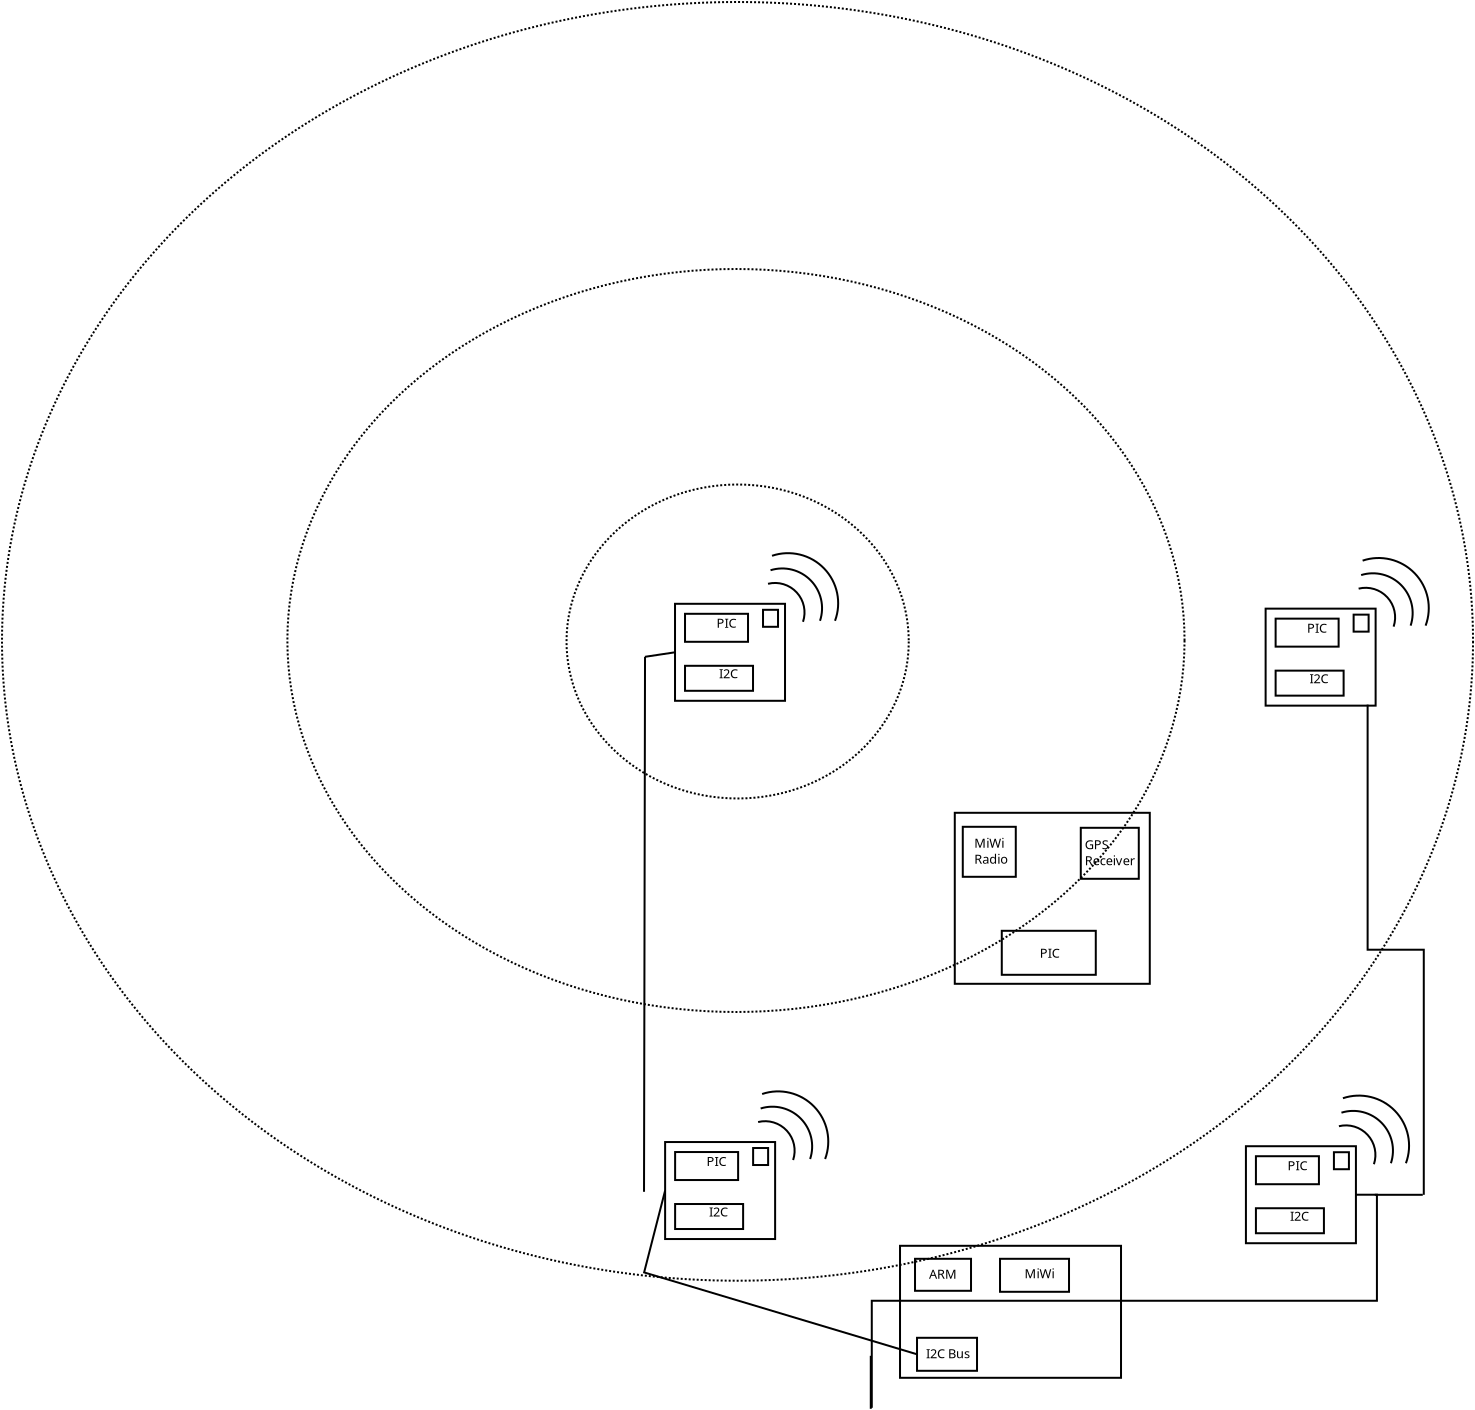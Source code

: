 <?xml version="1.0" encoding="UTF-8"?>
<dia:diagram xmlns:dia="http://www.lysator.liu.se/~alla/dia/">
  <dia:layer name="Background" visible="true" active="true">
    <dia:object type="Standard - Box" version="0" id="O0">
      <dia:attribute name="obj_pos">
        <dia:point val="5.1,4.35"/>
      </dia:attribute>
      <dia:attribute name="obj_bb">
        <dia:rectangle val="5.05,4.3;10.65,9.25"/>
      </dia:attribute>
      <dia:attribute name="elem_corner">
        <dia:point val="5.1,4.35"/>
      </dia:attribute>
      <dia:attribute name="elem_width">
        <dia:real val="5.5"/>
      </dia:attribute>
      <dia:attribute name="elem_height">
        <dia:real val="4.85"/>
      </dia:attribute>
      <dia:attribute name="show_background">
        <dia:boolean val="true"/>
      </dia:attribute>
    </dia:object>
    <dia:object type="Standard - Box" version="0" id="O1">
      <dia:attribute name="obj_pos">
        <dia:point val="5.6,4.85"/>
      </dia:attribute>
      <dia:attribute name="obj_bb">
        <dia:rectangle val="5.55,4.8;8.8,6.3"/>
      </dia:attribute>
      <dia:attribute name="elem_corner">
        <dia:point val="5.6,4.85"/>
      </dia:attribute>
      <dia:attribute name="elem_width">
        <dia:real val="3.15"/>
      </dia:attribute>
      <dia:attribute name="elem_height">
        <dia:real val="1.4"/>
      </dia:attribute>
      <dia:attribute name="show_background">
        <dia:boolean val="true"/>
      </dia:attribute>
    </dia:object>
    <dia:object type="Standard - Box" version="0" id="O2">
      <dia:attribute name="obj_pos">
        <dia:point val="5.6,7.45"/>
      </dia:attribute>
      <dia:attribute name="obj_bb">
        <dia:rectangle val="5.55,7.4;9.05,8.75"/>
      </dia:attribute>
      <dia:attribute name="elem_corner">
        <dia:point val="5.6,7.45"/>
      </dia:attribute>
      <dia:attribute name="elem_width">
        <dia:real val="3.4"/>
      </dia:attribute>
      <dia:attribute name="elem_height">
        <dia:real val="1.25"/>
      </dia:attribute>
      <dia:attribute name="show_background">
        <dia:boolean val="true"/>
      </dia:attribute>
    </dia:object>
    <dia:object type="Standard - Box" version="0" id="O3">
      <dia:attribute name="obj_pos">
        <dia:point val="9.5,4.65"/>
      </dia:attribute>
      <dia:attribute name="obj_bb">
        <dia:rectangle val="9.45,4.6;10.3,5.55"/>
      </dia:attribute>
      <dia:attribute name="elem_corner">
        <dia:point val="9.5,4.65"/>
      </dia:attribute>
      <dia:attribute name="elem_width">
        <dia:real val="0.75"/>
      </dia:attribute>
      <dia:attribute name="elem_height">
        <dia:real val="0.85"/>
      </dia:attribute>
      <dia:attribute name="show_background">
        <dia:boolean val="true"/>
      </dia:attribute>
    </dia:object>
    <dia:object type="Standard - Arc" version="0" id="O4">
      <dia:attribute name="obj_pos">
        <dia:point val="9.75,3.35"/>
      </dia:attribute>
      <dia:attribute name="obj_bb">
        <dia:rectangle val="9.679,3.258;11.626,5.321"/>
      </dia:attribute>
      <dia:attribute name="conn_endpoints">
        <dia:point val="9.75,3.35"/>
        <dia:point val="11.5,5.25"/>
      </dia:attribute>
      <dia:attribute name="curve_distance">
        <dia:real val="-0.762"/>
      </dia:attribute>
    </dia:object>
    <dia:object type="Standard - Arc" version="0" id="O5">
      <dia:attribute name="obj_pos">
        <dia:point val="9.876,2.672"/>
      </dia:attribute>
      <dia:attribute name="obj_bb">
        <dia:rectangle val="9.805,2.533;12.502,5.271"/>
      </dia:attribute>
      <dia:attribute name="conn_endpoints">
        <dia:point val="9.876,2.672"/>
        <dia:point val="12.35,5.2"/>
      </dia:attribute>
      <dia:attribute name="curve_distance">
        <dia:real val="-1.08"/>
      </dia:attribute>
    </dia:object>
    <dia:object type="Standard - Arc" version="0" id="O6">
      <dia:attribute name="obj_pos">
        <dia:point val="9.95,1.95"/>
      </dia:attribute>
      <dia:attribute name="obj_bb">
        <dia:rectangle val="9.879,1.768;13.308,5.271"/>
      </dia:attribute>
      <dia:attribute name="conn_endpoints">
        <dia:point val="9.95,1.95"/>
        <dia:point val="13.1,5.2"/>
      </dia:attribute>
      <dia:attribute name="curve_distance">
        <dia:real val="-1.429"/>
      </dia:attribute>
    </dia:object>
    <dia:object type="Standard - Text" version="1" id="O7">
      <dia:attribute name="obj_pos">
        <dia:point val="7.175,5.55"/>
      </dia:attribute>
      <dia:attribute name="obj_bb">
        <dia:rectangle val="7.175,4.936;8.216,5.737"/>
      </dia:attribute>
      <dia:attribute name="text">
        <dia:composite type="text">
          <dia:attribute name="string">
            <dia:string>#PIC#</dia:string>
          </dia:attribute>
          <dia:attribute name="font">
            <dia:font family="sans" style="0" name="Helvetica"/>
          </dia:attribute>
          <dia:attribute name="height">
            <dia:real val="0.8"/>
          </dia:attribute>
          <dia:attribute name="pos">
            <dia:point val="7.175,5.55"/>
          </dia:attribute>
          <dia:attribute name="color">
            <dia:color val="#000000"/>
          </dia:attribute>
          <dia:attribute name="alignment">
            <dia:enum val="0"/>
          </dia:attribute>
        </dia:composite>
      </dia:attribute>
      <dia:attribute name="valign">
        <dia:enum val="3"/>
      </dia:attribute>
      <dia:connections>
        <dia:connection handle="0" to="O1" connection="8"/>
      </dia:connections>
    </dia:object>
    <dia:object type="Standard - Text" version="1" id="O8">
      <dia:attribute name="obj_pos">
        <dia:point val="7.3,8.075"/>
      </dia:attribute>
      <dia:attribute name="obj_bb">
        <dia:rectangle val="7.3,7.461;8.364,8.262"/>
      </dia:attribute>
      <dia:attribute name="text">
        <dia:composite type="text">
          <dia:attribute name="string">
            <dia:string>#I2C#</dia:string>
          </dia:attribute>
          <dia:attribute name="font">
            <dia:font family="sans" style="0" name="Helvetica"/>
          </dia:attribute>
          <dia:attribute name="height">
            <dia:real val="0.8"/>
          </dia:attribute>
          <dia:attribute name="pos">
            <dia:point val="7.3,8.075"/>
          </dia:attribute>
          <dia:attribute name="color">
            <dia:color val="#000000"/>
          </dia:attribute>
          <dia:attribute name="alignment">
            <dia:enum val="0"/>
          </dia:attribute>
        </dia:composite>
      </dia:attribute>
      <dia:attribute name="valign">
        <dia:enum val="3"/>
      </dia:attribute>
      <dia:connections>
        <dia:connection handle="0" to="O2" connection="8"/>
      </dia:connections>
    </dia:object>
    <dia:object type="Standard - Box" version="0" id="O9">
      <dia:attribute name="obj_pos">
        <dia:point val="4.605,31.262"/>
      </dia:attribute>
      <dia:attribute name="obj_bb">
        <dia:rectangle val="4.555,31.212;10.155,36.161"/>
      </dia:attribute>
      <dia:attribute name="elem_corner">
        <dia:point val="4.605,31.262"/>
      </dia:attribute>
      <dia:attribute name="elem_width">
        <dia:real val="5.5"/>
      </dia:attribute>
      <dia:attribute name="elem_height">
        <dia:real val="4.85"/>
      </dia:attribute>
      <dia:attribute name="show_background">
        <dia:boolean val="true"/>
      </dia:attribute>
    </dia:object>
    <dia:object type="Standard - Box" version="0" id="O10">
      <dia:attribute name="obj_pos">
        <dia:point val="5.105,31.762"/>
      </dia:attribute>
      <dia:attribute name="obj_bb">
        <dia:rectangle val="5.055,31.712;8.305,33.212"/>
      </dia:attribute>
      <dia:attribute name="elem_corner">
        <dia:point val="5.105,31.762"/>
      </dia:attribute>
      <dia:attribute name="elem_width">
        <dia:real val="3.15"/>
      </dia:attribute>
      <dia:attribute name="elem_height">
        <dia:real val="1.4"/>
      </dia:attribute>
      <dia:attribute name="show_background">
        <dia:boolean val="true"/>
      </dia:attribute>
    </dia:object>
    <dia:object type="Standard - Box" version="0" id="O11">
      <dia:attribute name="obj_pos">
        <dia:point val="5.105,34.361"/>
      </dia:attribute>
      <dia:attribute name="obj_bb">
        <dia:rectangle val="5.055,34.312;8.555,35.661"/>
      </dia:attribute>
      <dia:attribute name="elem_corner">
        <dia:point val="5.105,34.361"/>
      </dia:attribute>
      <dia:attribute name="elem_width">
        <dia:real val="3.4"/>
      </dia:attribute>
      <dia:attribute name="elem_height">
        <dia:real val="1.25"/>
      </dia:attribute>
      <dia:attribute name="show_background">
        <dia:boolean val="true"/>
      </dia:attribute>
    </dia:object>
    <dia:object type="Standard - Box" version="0" id="O12">
      <dia:attribute name="obj_pos">
        <dia:point val="9.005,31.561"/>
      </dia:attribute>
      <dia:attribute name="obj_bb">
        <dia:rectangle val="8.955,31.512;9.805,32.462"/>
      </dia:attribute>
      <dia:attribute name="elem_corner">
        <dia:point val="9.005,31.561"/>
      </dia:attribute>
      <dia:attribute name="elem_width">
        <dia:real val="0.75"/>
      </dia:attribute>
      <dia:attribute name="elem_height">
        <dia:real val="0.85"/>
      </dia:attribute>
      <dia:attribute name="show_background">
        <dia:boolean val="true"/>
      </dia:attribute>
    </dia:object>
    <dia:object type="Standard - Arc" version="0" id="O13">
      <dia:attribute name="obj_pos">
        <dia:point val="9.255,30.262"/>
      </dia:attribute>
      <dia:attribute name="obj_bb">
        <dia:rectangle val="9.184,30.169;11.131,32.232"/>
      </dia:attribute>
      <dia:attribute name="conn_endpoints">
        <dia:point val="9.255,30.262"/>
        <dia:point val="11.005,32.161"/>
      </dia:attribute>
      <dia:attribute name="curve_distance">
        <dia:real val="-0.762"/>
      </dia:attribute>
    </dia:object>
    <dia:object type="Standard - Arc" version="0" id="O14">
      <dia:attribute name="obj_pos">
        <dia:point val="9.381,29.584"/>
      </dia:attribute>
      <dia:attribute name="obj_bb">
        <dia:rectangle val="9.31,29.445;12.007,32.182"/>
      </dia:attribute>
      <dia:attribute name="conn_endpoints">
        <dia:point val="9.381,29.584"/>
        <dia:point val="11.855,32.111"/>
      </dia:attribute>
      <dia:attribute name="curve_distance">
        <dia:real val="-1.08"/>
      </dia:attribute>
    </dia:object>
    <dia:object type="Standard - Arc" version="0" id="O15">
      <dia:attribute name="obj_pos">
        <dia:point val="9.455,28.861"/>
      </dia:attribute>
      <dia:attribute name="obj_bb">
        <dia:rectangle val="9.384,28.68;12.813,32.182"/>
      </dia:attribute>
      <dia:attribute name="conn_endpoints">
        <dia:point val="9.455,28.861"/>
        <dia:point val="12.605,32.111"/>
      </dia:attribute>
      <dia:attribute name="curve_distance">
        <dia:real val="-1.429"/>
      </dia:attribute>
    </dia:object>
    <dia:object type="Standard - Text" version="1" id="O16">
      <dia:attribute name="obj_pos">
        <dia:point val="6.68,32.462"/>
      </dia:attribute>
      <dia:attribute name="obj_bb">
        <dia:rectangle val="6.68,31.866;7.702,32.611"/>
      </dia:attribute>
      <dia:attribute name="text">
        <dia:composite type="text">
          <dia:attribute name="string">
            <dia:string>#PIC#</dia:string>
          </dia:attribute>
          <dia:attribute name="font">
            <dia:font family="sans" style="0" name="Helvetica"/>
          </dia:attribute>
          <dia:attribute name="height">
            <dia:real val="0.8"/>
          </dia:attribute>
          <dia:attribute name="pos">
            <dia:point val="6.68,32.462"/>
          </dia:attribute>
          <dia:attribute name="color">
            <dia:color val="#000000"/>
          </dia:attribute>
          <dia:attribute name="alignment">
            <dia:enum val="0"/>
          </dia:attribute>
        </dia:composite>
      </dia:attribute>
      <dia:attribute name="valign">
        <dia:enum val="3"/>
      </dia:attribute>
      <dia:connections>
        <dia:connection handle="0" to="O10" connection="8"/>
      </dia:connections>
    </dia:object>
    <dia:object type="Standard - Text" version="1" id="O17">
      <dia:attribute name="obj_pos">
        <dia:point val="6.805,34.986"/>
      </dia:attribute>
      <dia:attribute name="obj_bb">
        <dia:rectangle val="6.805,34.392;7.85,35.136"/>
      </dia:attribute>
      <dia:attribute name="text">
        <dia:composite type="text">
          <dia:attribute name="string">
            <dia:string>#I2C#</dia:string>
          </dia:attribute>
          <dia:attribute name="font">
            <dia:font family="sans" style="0" name="Helvetica"/>
          </dia:attribute>
          <dia:attribute name="height">
            <dia:real val="0.8"/>
          </dia:attribute>
          <dia:attribute name="pos">
            <dia:point val="6.805,34.986"/>
          </dia:attribute>
          <dia:attribute name="color">
            <dia:color val="#000000"/>
          </dia:attribute>
          <dia:attribute name="alignment">
            <dia:enum val="0"/>
          </dia:attribute>
        </dia:composite>
      </dia:attribute>
      <dia:attribute name="valign">
        <dia:enum val="3"/>
      </dia:attribute>
      <dia:connections>
        <dia:connection handle="0" to="O11" connection="8"/>
      </dia:connections>
    </dia:object>
    <dia:object type="Standard - Box" version="0" id="O18">
      <dia:attribute name="obj_pos">
        <dia:point val="34.63,4.592"/>
      </dia:attribute>
      <dia:attribute name="obj_bb">
        <dia:rectangle val="34.58,4.542;40.18,9.492"/>
      </dia:attribute>
      <dia:attribute name="elem_corner">
        <dia:point val="34.63,4.592"/>
      </dia:attribute>
      <dia:attribute name="elem_width">
        <dia:real val="5.5"/>
      </dia:attribute>
      <dia:attribute name="elem_height">
        <dia:real val="4.85"/>
      </dia:attribute>
      <dia:attribute name="show_background">
        <dia:boolean val="true"/>
      </dia:attribute>
    </dia:object>
    <dia:object type="Standard - Box" version="0" id="O19">
      <dia:attribute name="obj_pos">
        <dia:point val="35.13,5.092"/>
      </dia:attribute>
      <dia:attribute name="obj_bb">
        <dia:rectangle val="35.08,5.042;38.33,6.542"/>
      </dia:attribute>
      <dia:attribute name="elem_corner">
        <dia:point val="35.13,5.092"/>
      </dia:attribute>
      <dia:attribute name="elem_width">
        <dia:real val="3.15"/>
      </dia:attribute>
      <dia:attribute name="elem_height">
        <dia:real val="1.4"/>
      </dia:attribute>
      <dia:attribute name="show_background">
        <dia:boolean val="true"/>
      </dia:attribute>
    </dia:object>
    <dia:object type="Standard - Box" version="0" id="O20">
      <dia:attribute name="obj_pos">
        <dia:point val="35.13,7.692"/>
      </dia:attribute>
      <dia:attribute name="obj_bb">
        <dia:rectangle val="35.08,7.642;38.58,8.992"/>
      </dia:attribute>
      <dia:attribute name="elem_corner">
        <dia:point val="35.13,7.692"/>
      </dia:attribute>
      <dia:attribute name="elem_width">
        <dia:real val="3.4"/>
      </dia:attribute>
      <dia:attribute name="elem_height">
        <dia:real val="1.25"/>
      </dia:attribute>
      <dia:attribute name="show_background">
        <dia:boolean val="true"/>
      </dia:attribute>
    </dia:object>
    <dia:object type="Standard - Box" version="0" id="O21">
      <dia:attribute name="obj_pos">
        <dia:point val="39.03,4.892"/>
      </dia:attribute>
      <dia:attribute name="obj_bb">
        <dia:rectangle val="38.98,4.842;39.83,5.792"/>
      </dia:attribute>
      <dia:attribute name="elem_corner">
        <dia:point val="39.03,4.892"/>
      </dia:attribute>
      <dia:attribute name="elem_width">
        <dia:real val="0.75"/>
      </dia:attribute>
      <dia:attribute name="elem_height">
        <dia:real val="0.85"/>
      </dia:attribute>
      <dia:attribute name="show_background">
        <dia:boolean val="true"/>
      </dia:attribute>
    </dia:object>
    <dia:object type="Standard - Arc" version="0" id="O22">
      <dia:attribute name="obj_pos">
        <dia:point val="39.28,3.592"/>
      </dia:attribute>
      <dia:attribute name="obj_bb">
        <dia:rectangle val="39.209,3.499;41.156,5.562"/>
      </dia:attribute>
      <dia:attribute name="conn_endpoints">
        <dia:point val="39.28,3.592"/>
        <dia:point val="41.03,5.492"/>
      </dia:attribute>
      <dia:attribute name="curve_distance">
        <dia:real val="-0.762"/>
      </dia:attribute>
    </dia:object>
    <dia:object type="Standard - Arc" version="0" id="O23">
      <dia:attribute name="obj_pos">
        <dia:point val="39.406,2.914"/>
      </dia:attribute>
      <dia:attribute name="obj_bb">
        <dia:rectangle val="39.335,2.775;42.032,5.512"/>
      </dia:attribute>
      <dia:attribute name="conn_endpoints">
        <dia:point val="39.406,2.914"/>
        <dia:point val="41.88,5.442"/>
      </dia:attribute>
      <dia:attribute name="curve_distance">
        <dia:real val="-1.08"/>
      </dia:attribute>
    </dia:object>
    <dia:object type="Standard - Arc" version="0" id="O24">
      <dia:attribute name="obj_pos">
        <dia:point val="39.48,2.192"/>
      </dia:attribute>
      <dia:attribute name="obj_bb">
        <dia:rectangle val="39.409,2.01;42.838,5.512"/>
      </dia:attribute>
      <dia:attribute name="conn_endpoints">
        <dia:point val="39.48,2.192"/>
        <dia:point val="42.63,5.442"/>
      </dia:attribute>
      <dia:attribute name="curve_distance">
        <dia:real val="-1.429"/>
      </dia:attribute>
    </dia:object>
    <dia:object type="Standard - Text" version="1" id="O25">
      <dia:attribute name="obj_pos">
        <dia:point val="36.705,5.792"/>
      </dia:attribute>
      <dia:attribute name="obj_bb">
        <dia:rectangle val="36.705,5.197;37.727,5.942"/>
      </dia:attribute>
      <dia:attribute name="text">
        <dia:composite type="text">
          <dia:attribute name="string">
            <dia:string>#PIC#</dia:string>
          </dia:attribute>
          <dia:attribute name="font">
            <dia:font family="sans" style="0" name="Helvetica"/>
          </dia:attribute>
          <dia:attribute name="height">
            <dia:real val="0.8"/>
          </dia:attribute>
          <dia:attribute name="pos">
            <dia:point val="36.705,5.792"/>
          </dia:attribute>
          <dia:attribute name="color">
            <dia:color val="#000000"/>
          </dia:attribute>
          <dia:attribute name="alignment">
            <dia:enum val="0"/>
          </dia:attribute>
        </dia:composite>
      </dia:attribute>
      <dia:attribute name="valign">
        <dia:enum val="3"/>
      </dia:attribute>
      <dia:connections>
        <dia:connection handle="0" to="O19" connection="8"/>
      </dia:connections>
    </dia:object>
    <dia:object type="Standard - Text" version="1" id="O26">
      <dia:attribute name="obj_pos">
        <dia:point val="36.83,8.317"/>
      </dia:attribute>
      <dia:attribute name="obj_bb">
        <dia:rectangle val="36.83,7.722;37.875,8.467"/>
      </dia:attribute>
      <dia:attribute name="text">
        <dia:composite type="text">
          <dia:attribute name="string">
            <dia:string>#I2C#</dia:string>
          </dia:attribute>
          <dia:attribute name="font">
            <dia:font family="sans" style="0" name="Helvetica"/>
          </dia:attribute>
          <dia:attribute name="height">
            <dia:real val="0.8"/>
          </dia:attribute>
          <dia:attribute name="pos">
            <dia:point val="36.83,8.317"/>
          </dia:attribute>
          <dia:attribute name="color">
            <dia:color val="#000000"/>
          </dia:attribute>
          <dia:attribute name="alignment">
            <dia:enum val="0"/>
          </dia:attribute>
        </dia:composite>
      </dia:attribute>
      <dia:attribute name="valign">
        <dia:enum val="3"/>
      </dia:attribute>
      <dia:connections>
        <dia:connection handle="0" to="O20" connection="8"/>
      </dia:connections>
    </dia:object>
    <dia:object type="Standard - Box" version="0" id="O27">
      <dia:attribute name="obj_pos">
        <dia:point val="33.645,31.471"/>
      </dia:attribute>
      <dia:attribute name="obj_bb">
        <dia:rectangle val="33.595,31.422;39.195,36.371"/>
      </dia:attribute>
      <dia:attribute name="elem_corner">
        <dia:point val="33.645,31.471"/>
      </dia:attribute>
      <dia:attribute name="elem_width">
        <dia:real val="5.5"/>
      </dia:attribute>
      <dia:attribute name="elem_height">
        <dia:real val="4.85"/>
      </dia:attribute>
      <dia:attribute name="show_background">
        <dia:boolean val="true"/>
      </dia:attribute>
    </dia:object>
    <dia:object type="Standard - Box" version="0" id="O28">
      <dia:attribute name="obj_pos">
        <dia:point val="34.145,31.971"/>
      </dia:attribute>
      <dia:attribute name="obj_bb">
        <dia:rectangle val="34.095,31.922;37.345,33.422"/>
      </dia:attribute>
      <dia:attribute name="elem_corner">
        <dia:point val="34.145,31.971"/>
      </dia:attribute>
      <dia:attribute name="elem_width">
        <dia:real val="3.15"/>
      </dia:attribute>
      <dia:attribute name="elem_height">
        <dia:real val="1.4"/>
      </dia:attribute>
      <dia:attribute name="show_background">
        <dia:boolean val="true"/>
      </dia:attribute>
    </dia:object>
    <dia:object type="Standard - Box" version="0" id="O29">
      <dia:attribute name="obj_pos">
        <dia:point val="34.145,34.572"/>
      </dia:attribute>
      <dia:attribute name="obj_bb">
        <dia:rectangle val="34.095,34.522;37.595,35.871"/>
      </dia:attribute>
      <dia:attribute name="elem_corner">
        <dia:point val="34.145,34.572"/>
      </dia:attribute>
      <dia:attribute name="elem_width">
        <dia:real val="3.4"/>
      </dia:attribute>
      <dia:attribute name="elem_height">
        <dia:real val="1.25"/>
      </dia:attribute>
      <dia:attribute name="show_background">
        <dia:boolean val="true"/>
      </dia:attribute>
    </dia:object>
    <dia:object type="Standard - Box" version="0" id="O30">
      <dia:attribute name="obj_pos">
        <dia:point val="38.045,31.771"/>
      </dia:attribute>
      <dia:attribute name="obj_bb">
        <dia:rectangle val="37.995,31.721;38.845,32.672"/>
      </dia:attribute>
      <dia:attribute name="elem_corner">
        <dia:point val="38.045,31.771"/>
      </dia:attribute>
      <dia:attribute name="elem_width">
        <dia:real val="0.75"/>
      </dia:attribute>
      <dia:attribute name="elem_height">
        <dia:real val="0.85"/>
      </dia:attribute>
      <dia:attribute name="show_background">
        <dia:boolean val="true"/>
      </dia:attribute>
    </dia:object>
    <dia:object type="Standard - Arc" version="0" id="O31">
      <dia:attribute name="obj_pos">
        <dia:point val="38.295,30.471"/>
      </dia:attribute>
      <dia:attribute name="obj_bb">
        <dia:rectangle val="38.224,30.379;40.171,32.442"/>
      </dia:attribute>
      <dia:attribute name="conn_endpoints">
        <dia:point val="38.295,30.471"/>
        <dia:point val="40.045,32.371"/>
      </dia:attribute>
      <dia:attribute name="curve_distance">
        <dia:real val="-0.762"/>
      </dia:attribute>
    </dia:object>
    <dia:object type="Standard - Arc" version="0" id="O32">
      <dia:attribute name="obj_pos">
        <dia:point val="38.421,29.794"/>
      </dia:attribute>
      <dia:attribute name="obj_bb">
        <dia:rectangle val="38.35,29.655;41.047,32.392"/>
      </dia:attribute>
      <dia:attribute name="conn_endpoints">
        <dia:point val="38.421,29.794"/>
        <dia:point val="40.895,32.322"/>
      </dia:attribute>
      <dia:attribute name="curve_distance">
        <dia:real val="-1.08"/>
      </dia:attribute>
    </dia:object>
    <dia:object type="Standard - Arc" version="0" id="O33">
      <dia:attribute name="obj_pos">
        <dia:point val="38.495,29.072"/>
      </dia:attribute>
      <dia:attribute name="obj_bb">
        <dia:rectangle val="38.424,28.89;41.853,32.392"/>
      </dia:attribute>
      <dia:attribute name="conn_endpoints">
        <dia:point val="38.495,29.072"/>
        <dia:point val="41.645,32.322"/>
      </dia:attribute>
      <dia:attribute name="curve_distance">
        <dia:real val="-1.429"/>
      </dia:attribute>
    </dia:object>
    <dia:object type="Standard - Text" version="1" id="O34">
      <dia:attribute name="obj_pos">
        <dia:point val="35.72,32.672"/>
      </dia:attribute>
      <dia:attribute name="obj_bb">
        <dia:rectangle val="35.72,32.077;36.742,32.822"/>
      </dia:attribute>
      <dia:attribute name="text">
        <dia:composite type="text">
          <dia:attribute name="string">
            <dia:string>#PIC#</dia:string>
          </dia:attribute>
          <dia:attribute name="font">
            <dia:font family="sans" style="0" name="Helvetica"/>
          </dia:attribute>
          <dia:attribute name="height">
            <dia:real val="0.8"/>
          </dia:attribute>
          <dia:attribute name="pos">
            <dia:point val="35.72,32.672"/>
          </dia:attribute>
          <dia:attribute name="color">
            <dia:color val="#000000"/>
          </dia:attribute>
          <dia:attribute name="alignment">
            <dia:enum val="0"/>
          </dia:attribute>
        </dia:composite>
      </dia:attribute>
      <dia:attribute name="valign">
        <dia:enum val="3"/>
      </dia:attribute>
      <dia:connections>
        <dia:connection handle="0" to="O28" connection="8"/>
      </dia:connections>
    </dia:object>
    <dia:object type="Standard - Text" version="1" id="O35">
      <dia:attribute name="obj_pos">
        <dia:point val="35.845,35.197"/>
      </dia:attribute>
      <dia:attribute name="obj_bb">
        <dia:rectangle val="35.845,34.602;36.89,35.346"/>
      </dia:attribute>
      <dia:attribute name="text">
        <dia:composite type="text">
          <dia:attribute name="string">
            <dia:string>#I2C#</dia:string>
          </dia:attribute>
          <dia:attribute name="font">
            <dia:font family="sans" style="0" name="Helvetica"/>
          </dia:attribute>
          <dia:attribute name="height">
            <dia:real val="0.8"/>
          </dia:attribute>
          <dia:attribute name="pos">
            <dia:point val="35.845,35.197"/>
          </dia:attribute>
          <dia:attribute name="color">
            <dia:color val="#000000"/>
          </dia:attribute>
          <dia:attribute name="alignment">
            <dia:enum val="0"/>
          </dia:attribute>
        </dia:composite>
      </dia:attribute>
      <dia:attribute name="valign">
        <dia:enum val="3"/>
      </dia:attribute>
      <dia:connections>
        <dia:connection handle="0" to="O29" connection="8"/>
      </dia:connections>
    </dia:object>
    <dia:object type="Standard - Box" version="0" id="O36">
      <dia:attribute name="obj_pos">
        <dia:point val="16.35,36.45"/>
      </dia:attribute>
      <dia:attribute name="obj_bb">
        <dia:rectangle val="16.3,36.4;27.45,43.1"/>
      </dia:attribute>
      <dia:attribute name="elem_corner">
        <dia:point val="16.35,36.45"/>
      </dia:attribute>
      <dia:attribute name="elem_width">
        <dia:real val="11.05"/>
      </dia:attribute>
      <dia:attribute name="elem_height">
        <dia:real val="6.6"/>
      </dia:attribute>
      <dia:attribute name="show_background">
        <dia:boolean val="true"/>
      </dia:attribute>
    </dia:object>
    <dia:object type="Standard - Box" version="0" id="O37">
      <dia:attribute name="obj_pos">
        <dia:point val="17.1,37.1"/>
      </dia:attribute>
      <dia:attribute name="obj_bb">
        <dia:rectangle val="17.05,37.05;19.95,38.75"/>
      </dia:attribute>
      <dia:attribute name="elem_corner">
        <dia:point val="17.1,37.1"/>
      </dia:attribute>
      <dia:attribute name="elem_width">
        <dia:real val="2.8"/>
      </dia:attribute>
      <dia:attribute name="elem_height">
        <dia:real val="1.6"/>
      </dia:attribute>
      <dia:attribute name="show_background">
        <dia:boolean val="true"/>
      </dia:attribute>
    </dia:object>
    <dia:object type="Standard - Text" version="1" id="O38">
      <dia:attribute name="obj_pos">
        <dia:point val="17.8,38.1"/>
      </dia:attribute>
      <dia:attribute name="obj_bb">
        <dia:rectangle val="17.8,37.505;19.235,38.25"/>
      </dia:attribute>
      <dia:attribute name="text">
        <dia:composite type="text">
          <dia:attribute name="string">
            <dia:string>#ARM#</dia:string>
          </dia:attribute>
          <dia:attribute name="font">
            <dia:font family="sans" style="0" name="Helvetica"/>
          </dia:attribute>
          <dia:attribute name="height">
            <dia:real val="0.8"/>
          </dia:attribute>
          <dia:attribute name="pos">
            <dia:point val="17.8,38.1"/>
          </dia:attribute>
          <dia:attribute name="color">
            <dia:color val="#000000"/>
          </dia:attribute>
          <dia:attribute name="alignment">
            <dia:enum val="0"/>
          </dia:attribute>
        </dia:composite>
      </dia:attribute>
      <dia:attribute name="valign">
        <dia:enum val="3"/>
      </dia:attribute>
    </dia:object>
    <dia:object type="Standard - Box" version="0" id="O39">
      <dia:attribute name="obj_pos">
        <dia:point val="17.2,41.05"/>
      </dia:attribute>
      <dia:attribute name="obj_bb">
        <dia:rectangle val="17.15,41;20.25,42.75"/>
      </dia:attribute>
      <dia:attribute name="elem_corner">
        <dia:point val="17.2,41.05"/>
      </dia:attribute>
      <dia:attribute name="elem_width">
        <dia:real val="3"/>
      </dia:attribute>
      <dia:attribute name="elem_height">
        <dia:real val="1.65"/>
      </dia:attribute>
      <dia:attribute name="show_background">
        <dia:boolean val="true"/>
      </dia:attribute>
    </dia:object>
    <dia:object type="Standard - Text" version="1" id="O40">
      <dia:attribute name="obj_pos">
        <dia:point val="17.65,42.075"/>
      </dia:attribute>
      <dia:attribute name="obj_bb">
        <dia:rectangle val="17.65,41.48;20.075,42.225"/>
      </dia:attribute>
      <dia:attribute name="text">
        <dia:composite type="text">
          <dia:attribute name="string">
            <dia:string>#I2C Bus#</dia:string>
          </dia:attribute>
          <dia:attribute name="font">
            <dia:font family="sans" style="0" name="Helvetica"/>
          </dia:attribute>
          <dia:attribute name="height">
            <dia:real val="0.8"/>
          </dia:attribute>
          <dia:attribute name="pos">
            <dia:point val="17.65,42.075"/>
          </dia:attribute>
          <dia:attribute name="color">
            <dia:color val="#000000"/>
          </dia:attribute>
          <dia:attribute name="alignment">
            <dia:enum val="0"/>
          </dia:attribute>
        </dia:composite>
      </dia:attribute>
      <dia:attribute name="valign">
        <dia:enum val="3"/>
      </dia:attribute>
    </dia:object>
    <dia:object type="Standard - Box" version="0" id="O41">
      <dia:attribute name="obj_pos">
        <dia:point val="21.35,37.1"/>
      </dia:attribute>
      <dia:attribute name="obj_bb">
        <dia:rectangle val="21.3,37.05;24.85,38.8"/>
      </dia:attribute>
      <dia:attribute name="elem_corner">
        <dia:point val="21.35,37.1"/>
      </dia:attribute>
      <dia:attribute name="elem_width">
        <dia:real val="3.45"/>
      </dia:attribute>
      <dia:attribute name="elem_height">
        <dia:real val="1.65"/>
      </dia:attribute>
      <dia:attribute name="show_background">
        <dia:boolean val="true"/>
      </dia:attribute>
    </dia:object>
    <dia:object type="Standard - Text" version="1" id="O42">
      <dia:attribute name="obj_pos">
        <dia:point val="22.575,38.075"/>
      </dia:attribute>
      <dia:attribute name="obj_bb">
        <dia:rectangle val="22.575,37.48;24.1,38.225"/>
      </dia:attribute>
      <dia:attribute name="text">
        <dia:composite type="text">
          <dia:attribute name="string">
            <dia:string>#MiWi#</dia:string>
          </dia:attribute>
          <dia:attribute name="font">
            <dia:font family="sans" style="0" name="Helvetica"/>
          </dia:attribute>
          <dia:attribute name="height">
            <dia:real val="0.8"/>
          </dia:attribute>
          <dia:attribute name="pos">
            <dia:point val="22.575,38.075"/>
          </dia:attribute>
          <dia:attribute name="color">
            <dia:color val="#000000"/>
          </dia:attribute>
          <dia:attribute name="alignment">
            <dia:enum val="0"/>
          </dia:attribute>
        </dia:composite>
      </dia:attribute>
      <dia:attribute name="valign">
        <dia:enum val="3"/>
      </dia:attribute>
    </dia:object>
    <dia:object type="Standard - ZigZagLine" version="1" id="O43">
      <dia:attribute name="obj_pos">
        <dia:point val="17.2,41.875"/>
      </dia:attribute>
      <dia:attribute name="obj_bb">
        <dia:rectangle val="3.505,33.636;17.25,41.925"/>
      </dia:attribute>
      <dia:attribute name="orth_points">
        <dia:point val="17.2,41.875"/>
        <dia:point val="3.555,41.875"/>
        <dia:point val="3.555,33.687"/>
        <dia:point val="4.605,33.687"/>
      </dia:attribute>
      <dia:attribute name="orth_orient">
        <dia:enum val="0"/>
        <dia:enum val="1"/>
        <dia:enum val="0"/>
      </dia:attribute>
      <dia:attribute name="autorouting">
        <dia:boolean val="true"/>
      </dia:attribute>
      <dia:connections>
        <dia:connection handle="0" to="O39" connection="3"/>
        <dia:connection handle="1" to="O9" connection="3"/>
      </dia:connections>
    </dia:object>
    <dia:object type="Standard - Line" version="0" id="O44">
      <dia:attribute name="obj_pos">
        <dia:point val="3.55,33.75"/>
      </dia:attribute>
      <dia:attribute name="obj_bb">
        <dia:rectangle val="3.5,6.95;3.65,33.8"/>
      </dia:attribute>
      <dia:attribute name="conn_endpoints">
        <dia:point val="3.55,33.75"/>
        <dia:point val="3.6,7"/>
      </dia:attribute>
      <dia:attribute name="numcp">
        <dia:int val="1"/>
      </dia:attribute>
    </dia:object>
    <dia:object type="Standard - Line" version="0" id="O45">
      <dia:attribute name="obj_pos">
        <dia:point val="5.1,6.775"/>
      </dia:attribute>
      <dia:attribute name="obj_bb">
        <dia:rectangle val="3.543,6.718;5.157,7.057"/>
      </dia:attribute>
      <dia:attribute name="conn_endpoints">
        <dia:point val="5.1,6.775"/>
        <dia:point val="3.6,7"/>
      </dia:attribute>
      <dia:attribute name="numcp">
        <dia:int val="1"/>
      </dia:attribute>
      <dia:connections>
        <dia:connection handle="0" to="O0" connection="3"/>
      </dia:connections>
    </dia:object>
    <dia:object type="Standard - ZigZagLine" version="1" id="O46">
      <dia:attribute name="obj_pos">
        <dia:point val="39.145,33.897"/>
      </dia:attribute>
      <dia:attribute name="obj_bb">
        <dia:rectangle val="14.888,33.846;40.245,44.6"/>
      </dia:attribute>
      <dia:attribute name="orth_points">
        <dia:point val="39.145,33.897"/>
        <dia:point val="40.195,33.897"/>
        <dia:point val="40.195,44.55"/>
        <dia:point val="14.938,44.55"/>
      </dia:attribute>
      <dia:attribute name="orth_orient">
        <dia:enum val="0"/>
        <dia:enum val="1"/>
        <dia:enum val="0"/>
      </dia:attribute>
      <dia:attribute name="autorouting">
        <dia:boolean val="true"/>
      </dia:attribute>
      <dia:connections>
        <dia:connection handle="0" to="O27" connection="4"/>
      </dia:connections>
    </dia:object>
    <dia:object type="Standard - Line" version="0" id="O47">
      <dia:attribute name="obj_pos">
        <dia:point val="14.888,44.6"/>
      </dia:attribute>
      <dia:attribute name="obj_bb">
        <dia:rectangle val="14.838,41.9;14.938,44.65"/>
      </dia:attribute>
      <dia:attribute name="conn_endpoints">
        <dia:point val="14.888,44.6"/>
        <dia:point val="14.888,41.95"/>
      </dia:attribute>
      <dia:attribute name="numcp">
        <dia:int val="1"/>
      </dia:attribute>
    </dia:object>
    <dia:object type="Standard - ZigZagLine" version="1" id="O48">
      <dia:attribute name="obj_pos">
        <dia:point val="42.538,33.9"/>
      </dia:attribute>
      <dia:attribute name="obj_bb">
        <dia:rectangle val="39.68,9.342;42.588,33.95"/>
      </dia:attribute>
      <dia:attribute name="orth_points">
        <dia:point val="42.538,33.9"/>
        <dia:point val="42.538,21.646"/>
        <dia:point val="39.73,21.646"/>
        <dia:point val="39.73,9.392"/>
      </dia:attribute>
      <dia:attribute name="orth_orient">
        <dia:enum val="1"/>
        <dia:enum val="0"/>
        <dia:enum val="1"/>
      </dia:attribute>
      <dia:attribute name="autorouting">
        <dia:boolean val="true"/>
      </dia:attribute>
    </dia:object>
    <dia:object type="Standard - Line" version="0" id="O49">
      <dia:attribute name="obj_pos">
        <dia:point val="42.488,33.9"/>
      </dia:attribute>
      <dia:attribute name="obj_bb">
        <dia:rectangle val="40.038,33.85;42.538,33.95"/>
      </dia:attribute>
      <dia:attribute name="conn_endpoints">
        <dia:point val="42.488,33.9"/>
        <dia:point val="40.088,33.9"/>
      </dia:attribute>
      <dia:attribute name="numcp">
        <dia:int val="1"/>
      </dia:attribute>
    </dia:object>
    <dia:object type="Standard - Box" version="0" id="O50">
      <dia:attribute name="obj_pos">
        <dia:point val="19.088,14.8"/>
      </dia:attribute>
      <dia:attribute name="obj_bb">
        <dia:rectangle val="19.038,14.75;28.888,23.4"/>
      </dia:attribute>
      <dia:attribute name="elem_corner">
        <dia:point val="19.088,14.8"/>
      </dia:attribute>
      <dia:attribute name="elem_width">
        <dia:real val="9.75"/>
      </dia:attribute>
      <dia:attribute name="elem_height">
        <dia:real val="8.55"/>
      </dia:attribute>
      <dia:attribute name="show_background">
        <dia:boolean val="true"/>
      </dia:attribute>
    </dia:object>
    <dia:object type="Standard - Box" version="0" id="O51">
      <dia:attribute name="obj_pos">
        <dia:point val="19.488,15.5"/>
      </dia:attribute>
      <dia:attribute name="obj_bb">
        <dia:rectangle val="19.438,15.45;22.188,18.05"/>
      </dia:attribute>
      <dia:attribute name="elem_corner">
        <dia:point val="19.488,15.5"/>
      </dia:attribute>
      <dia:attribute name="elem_width">
        <dia:real val="2.65"/>
      </dia:attribute>
      <dia:attribute name="elem_height">
        <dia:real val="2.5"/>
      </dia:attribute>
      <dia:attribute name="show_background">
        <dia:boolean val="true"/>
      </dia:attribute>
    </dia:object>
    <dia:object type="Standard - Box" version="0" id="O52">
      <dia:attribute name="obj_pos">
        <dia:point val="25.388,15.55"/>
      </dia:attribute>
      <dia:attribute name="obj_bb">
        <dia:rectangle val="25.338,15.5;28.338,18.15"/>
      </dia:attribute>
      <dia:attribute name="elem_corner">
        <dia:point val="25.388,15.55"/>
      </dia:attribute>
      <dia:attribute name="elem_width">
        <dia:real val="2.9"/>
      </dia:attribute>
      <dia:attribute name="elem_height">
        <dia:real val="2.55"/>
      </dia:attribute>
      <dia:attribute name="show_background">
        <dia:boolean val="true"/>
      </dia:attribute>
    </dia:object>
    <dia:object type="Standard - Box" version="0" id="O53">
      <dia:attribute name="obj_pos">
        <dia:point val="21.438,20.7"/>
      </dia:attribute>
      <dia:attribute name="obj_bb">
        <dia:rectangle val="21.388,20.65;26.188,22.95"/>
      </dia:attribute>
      <dia:attribute name="elem_corner">
        <dia:point val="21.438,20.7"/>
      </dia:attribute>
      <dia:attribute name="elem_width">
        <dia:real val="4.7"/>
      </dia:attribute>
      <dia:attribute name="elem_height">
        <dia:real val="2.2"/>
      </dia:attribute>
      <dia:attribute name="show_background">
        <dia:boolean val="true"/>
      </dia:attribute>
    </dia:object>
    <dia:object type="Standard - Text" version="1" id="O54">
      <dia:attribute name="obj_pos">
        <dia:point val="20.063,16.55"/>
      </dia:attribute>
      <dia:attribute name="obj_bb">
        <dia:rectangle val="20.063,15.955;21.863,17.5"/>
      </dia:attribute>
      <dia:attribute name="text">
        <dia:composite type="text">
          <dia:attribute name="string">
            <dia:string>#MiWi
Radio#</dia:string>
          </dia:attribute>
          <dia:attribute name="font">
            <dia:font family="sans" style="0" name="Helvetica"/>
          </dia:attribute>
          <dia:attribute name="height">
            <dia:real val="0.8"/>
          </dia:attribute>
          <dia:attribute name="pos">
            <dia:point val="20.063,16.55"/>
          </dia:attribute>
          <dia:attribute name="color">
            <dia:color val="#000000"/>
          </dia:attribute>
          <dia:attribute name="alignment">
            <dia:enum val="0"/>
          </dia:attribute>
        </dia:composite>
      </dia:attribute>
      <dia:attribute name="valign">
        <dia:enum val="3"/>
      </dia:attribute>
    </dia:object>
    <dia:object type="Standard - Text" version="1" id="O55">
      <dia:attribute name="obj_pos">
        <dia:point val="25.588,16.625"/>
      </dia:attribute>
      <dia:attribute name="obj_bb">
        <dia:rectangle val="25.588,16.03;28.363,17.575"/>
      </dia:attribute>
      <dia:attribute name="text">
        <dia:composite type="text">
          <dia:attribute name="string">
            <dia:string>#GPS
Receiver#</dia:string>
          </dia:attribute>
          <dia:attribute name="font">
            <dia:font family="sans" style="0" name="Helvetica"/>
          </dia:attribute>
          <dia:attribute name="height">
            <dia:real val="0.8"/>
          </dia:attribute>
          <dia:attribute name="pos">
            <dia:point val="25.588,16.625"/>
          </dia:attribute>
          <dia:attribute name="color">
            <dia:color val="#000000"/>
          </dia:attribute>
          <dia:attribute name="alignment">
            <dia:enum val="0"/>
          </dia:attribute>
        </dia:composite>
      </dia:attribute>
      <dia:attribute name="valign">
        <dia:enum val="3"/>
      </dia:attribute>
    </dia:object>
    <dia:object type="Standard - Text" version="1" id="O56">
      <dia:attribute name="obj_pos">
        <dia:point val="23.338,22.05"/>
      </dia:attribute>
      <dia:attribute name="obj_bb">
        <dia:rectangle val="23.338,21.455;24.36,22.2"/>
      </dia:attribute>
      <dia:attribute name="text">
        <dia:composite type="text">
          <dia:attribute name="string">
            <dia:string>#PIC#</dia:string>
          </dia:attribute>
          <dia:attribute name="font">
            <dia:font family="sans" style="0" name="Helvetica"/>
          </dia:attribute>
          <dia:attribute name="height">
            <dia:real val="0.8"/>
          </dia:attribute>
          <dia:attribute name="pos">
            <dia:point val="23.338,22.05"/>
          </dia:attribute>
          <dia:attribute name="color">
            <dia:color val="#000000"/>
          </dia:attribute>
          <dia:attribute name="alignment">
            <dia:enum val="0"/>
          </dia:attribute>
        </dia:composite>
      </dia:attribute>
      <dia:attribute name="valign">
        <dia:enum val="3"/>
      </dia:attribute>
    </dia:object>
    <dia:object type="Standard - Ellipse" version="0" id="O57">
      <dia:attribute name="obj_pos">
        <dia:point val="-0.325,-1.614"/>
      </dia:attribute>
      <dia:attribute name="obj_bb">
        <dia:rectangle val="-0.375,-1.664;16.837,14.133"/>
      </dia:attribute>
      <dia:attribute name="elem_corner">
        <dia:point val="-0.325,-1.614"/>
      </dia:attribute>
      <dia:attribute name="elem_width">
        <dia:real val="17.112"/>
      </dia:attribute>
      <dia:attribute name="elem_height">
        <dia:real val="15.698"/>
      </dia:attribute>
      <dia:attribute name="border_width">
        <dia:real val="0.1"/>
      </dia:attribute>
      <dia:attribute name="show_background">
        <dia:boolean val="false"/>
      </dia:attribute>
      <dia:attribute name="line_style">
        <dia:enum val="4"/>
      </dia:attribute>
    </dia:object>
    <dia:object type="Standard - Ellipse" version="0" id="O58">
      <dia:attribute name="obj_pos">
        <dia:point val="-14.282,-12.39"/>
      </dia:attribute>
      <dia:attribute name="obj_bb">
        <dia:rectangle val="-14.332,-12.44;30.626,24.811"/>
      </dia:attribute>
      <dia:attribute name="elem_corner">
        <dia:point val="-14.282,-12.39"/>
      </dia:attribute>
      <dia:attribute name="elem_width">
        <dia:real val="44.858"/>
      </dia:attribute>
      <dia:attribute name="elem_height">
        <dia:real val="37.15"/>
      </dia:attribute>
      <dia:attribute name="border_width">
        <dia:real val="0.1"/>
      </dia:attribute>
      <dia:attribute name="show_background">
        <dia:boolean val="false"/>
      </dia:attribute>
      <dia:attribute name="line_style">
        <dia:enum val="4"/>
      </dia:attribute>
    </dia:object>
    <dia:object type="Standard - Ellipse" version="0" id="O59">
      <dia:attribute name="obj_pos">
        <dia:point val="-28.551,-25.74"/>
      </dia:attribute>
      <dia:attribute name="obj_bb">
        <dia:rectangle val="-28.601,-25.79;45.051,38.246"/>
      </dia:attribute>
      <dia:attribute name="elem_corner">
        <dia:point val="-28.551,-25.74"/>
      </dia:attribute>
      <dia:attribute name="elem_width">
        <dia:real val="73.552"/>
      </dia:attribute>
      <dia:attribute name="elem_height">
        <dia:real val="63.936"/>
      </dia:attribute>
      <dia:attribute name="border_width">
        <dia:real val="0.1"/>
      </dia:attribute>
      <dia:attribute name="show_background">
        <dia:boolean val="false"/>
      </dia:attribute>
      <dia:attribute name="line_style">
        <dia:enum val="4"/>
      </dia:attribute>
    </dia:object>
  </dia:layer>
</dia:diagram>
